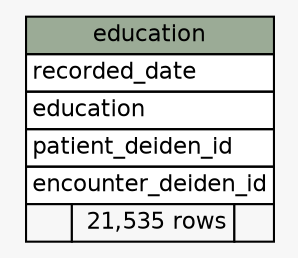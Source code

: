 // dot 2.38.0 on Linux 4.15.0-34-generic
// SchemaSpy rev 590
digraph "education" {
  graph [
    rankdir="RL"
    bgcolor="#f7f7f7"
    nodesep="0.18"
    ranksep="0.46"
    fontname="Helvetica"
    fontsize="11"
  ];
  node [
    fontname="Helvetica"
    fontsize="11"
    shape="plaintext"
  ];
  edge [
    arrowsize="0.8"
  ];
  "education" [
    label=<
    <TABLE BORDER="0" CELLBORDER="1" CELLSPACING="0" BGCOLOR="#ffffff">
      <TR><TD COLSPAN="3" BGCOLOR="#9bab96" ALIGN="CENTER">education</TD></TR>
      <TR><TD PORT="recorded_date" COLSPAN="3" ALIGN="LEFT">recorded_date</TD></TR>
      <TR><TD PORT="education" COLSPAN="3" ALIGN="LEFT">education</TD></TR>
      <TR><TD PORT="patient_deiden_id" COLSPAN="3" ALIGN="LEFT">patient_deiden_id</TD></TR>
      <TR><TD PORT="encounter_deiden_id" COLSPAN="3" ALIGN="LEFT">encounter_deiden_id</TD></TR>
      <TR><TD ALIGN="LEFT" BGCOLOR="#f7f7f7">  </TD><TD ALIGN="RIGHT" BGCOLOR="#f7f7f7">21,535 rows</TD><TD ALIGN="RIGHT" BGCOLOR="#f7f7f7">  </TD></TR>
    </TABLE>>
    URL="tables/education.html"
    tooltip="education"
  ];
}
